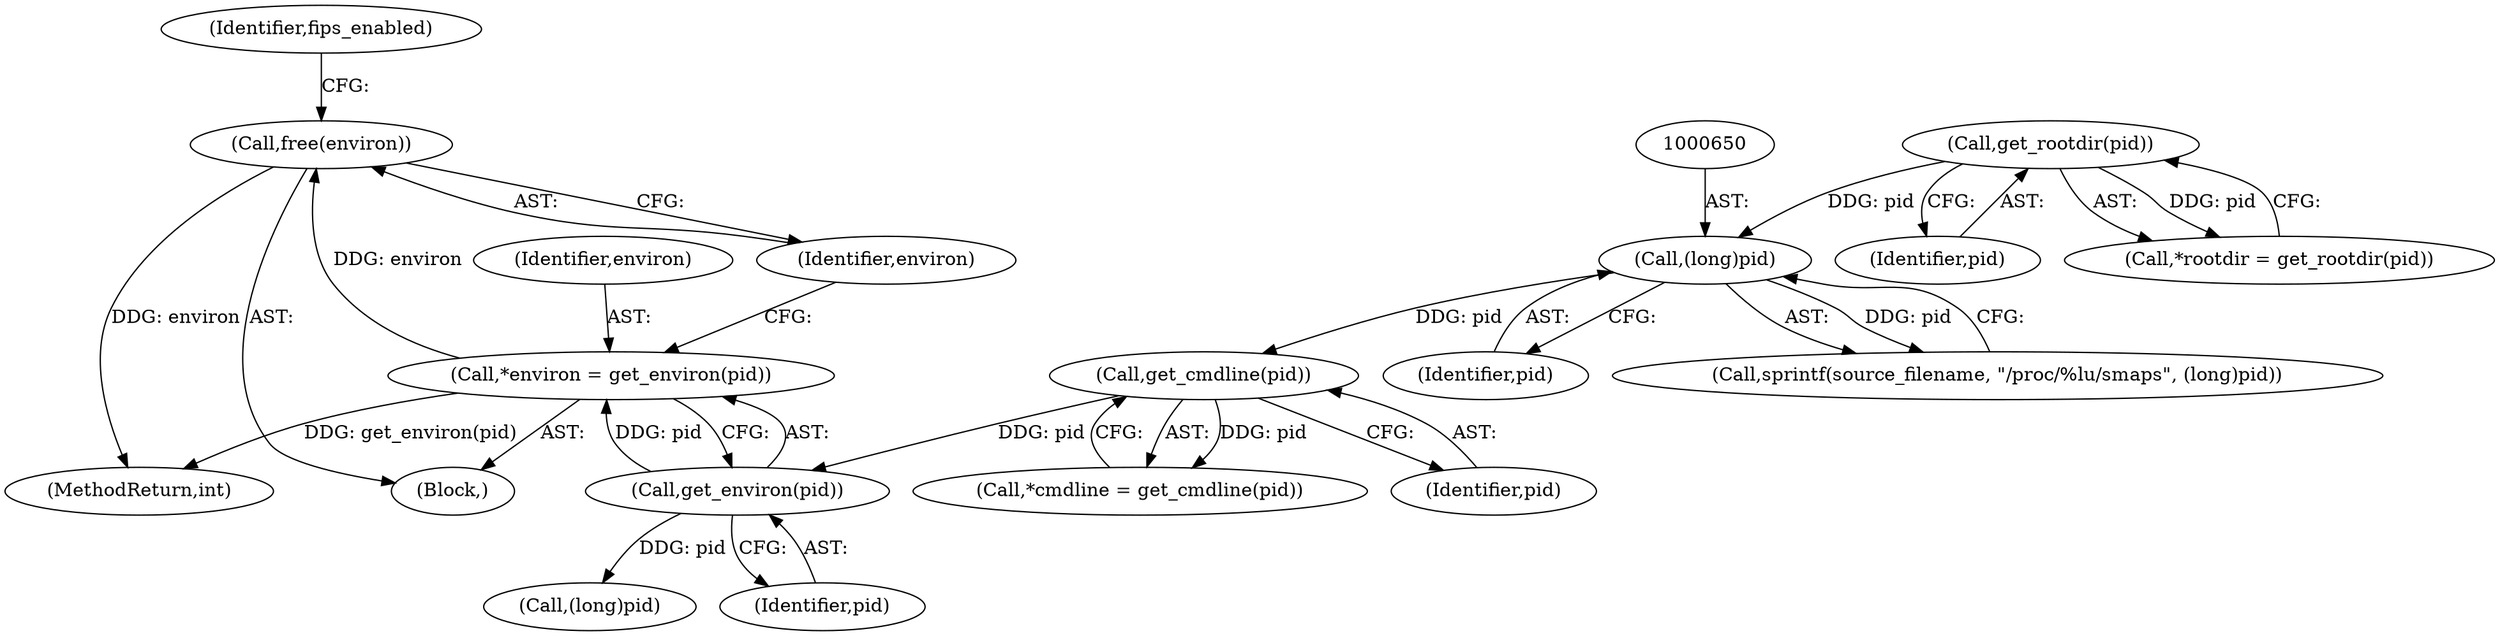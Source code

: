 digraph "0_abrt_80408e9e24a1c10f85fd969e1853e0f192157f92_0@pointer" {
"1000821" [label="(Call,free(environ))"];
"1000817" [label="(Call,*environ = get_environ(pid))"];
"1000819" [label="(Call,get_environ(pid))"];
"1000812" [label="(Call,get_cmdline(pid))"];
"1000649" [label="(Call,(long)pid)"];
"1000627" [label="(Call,get_rootdir(pid))"];
"1000963" [label="(Call,(long)pid)"];
"1000810" [label="(Call,*cmdline = get_cmdline(pid))"];
"1000628" [label="(Identifier,pid)"];
"1000813" [label="(Identifier,pid)"];
"1000646" [label="(Call,sprintf(source_filename, \"/proc/%lu/smaps\", (long)pid))"];
"1000627" [label="(Call,get_rootdir(pid))"];
"1000625" [label="(Call,*rootdir = get_rootdir(pid))"];
"1000818" [label="(Identifier,environ)"];
"1000649" [label="(Call,(long)pid)"];
"1000820" [label="(Identifier,pid)"];
"1000822" [label="(Identifier,environ)"];
"1001168" [label="(MethodReturn,int)"];
"1000821" [label="(Call,free(environ))"];
"1000812" [label="(Call,get_cmdline(pid))"];
"1000817" [label="(Call,*environ = get_environ(pid))"];
"1000651" [label="(Identifier,pid)"];
"1000825" [label="(Identifier,fips_enabled)"];
"1000819" [label="(Call,get_environ(pid))"];
"1000623" [label="(Block,)"];
"1000821" -> "1000623"  [label="AST: "];
"1000821" -> "1000822"  [label="CFG: "];
"1000822" -> "1000821"  [label="AST: "];
"1000825" -> "1000821"  [label="CFG: "];
"1000821" -> "1001168"  [label="DDG: environ"];
"1000817" -> "1000821"  [label="DDG: environ"];
"1000817" -> "1000623"  [label="AST: "];
"1000817" -> "1000819"  [label="CFG: "];
"1000818" -> "1000817"  [label="AST: "];
"1000819" -> "1000817"  [label="AST: "];
"1000822" -> "1000817"  [label="CFG: "];
"1000817" -> "1001168"  [label="DDG: get_environ(pid)"];
"1000819" -> "1000817"  [label="DDG: pid"];
"1000819" -> "1000820"  [label="CFG: "];
"1000820" -> "1000819"  [label="AST: "];
"1000812" -> "1000819"  [label="DDG: pid"];
"1000819" -> "1000963"  [label="DDG: pid"];
"1000812" -> "1000810"  [label="AST: "];
"1000812" -> "1000813"  [label="CFG: "];
"1000813" -> "1000812"  [label="AST: "];
"1000810" -> "1000812"  [label="CFG: "];
"1000812" -> "1000810"  [label="DDG: pid"];
"1000649" -> "1000812"  [label="DDG: pid"];
"1000649" -> "1000646"  [label="AST: "];
"1000649" -> "1000651"  [label="CFG: "];
"1000650" -> "1000649"  [label="AST: "];
"1000651" -> "1000649"  [label="AST: "];
"1000646" -> "1000649"  [label="CFG: "];
"1000649" -> "1000646"  [label="DDG: pid"];
"1000627" -> "1000649"  [label="DDG: pid"];
"1000627" -> "1000625"  [label="AST: "];
"1000627" -> "1000628"  [label="CFG: "];
"1000628" -> "1000627"  [label="AST: "];
"1000625" -> "1000627"  [label="CFG: "];
"1000627" -> "1000625"  [label="DDG: pid"];
}

